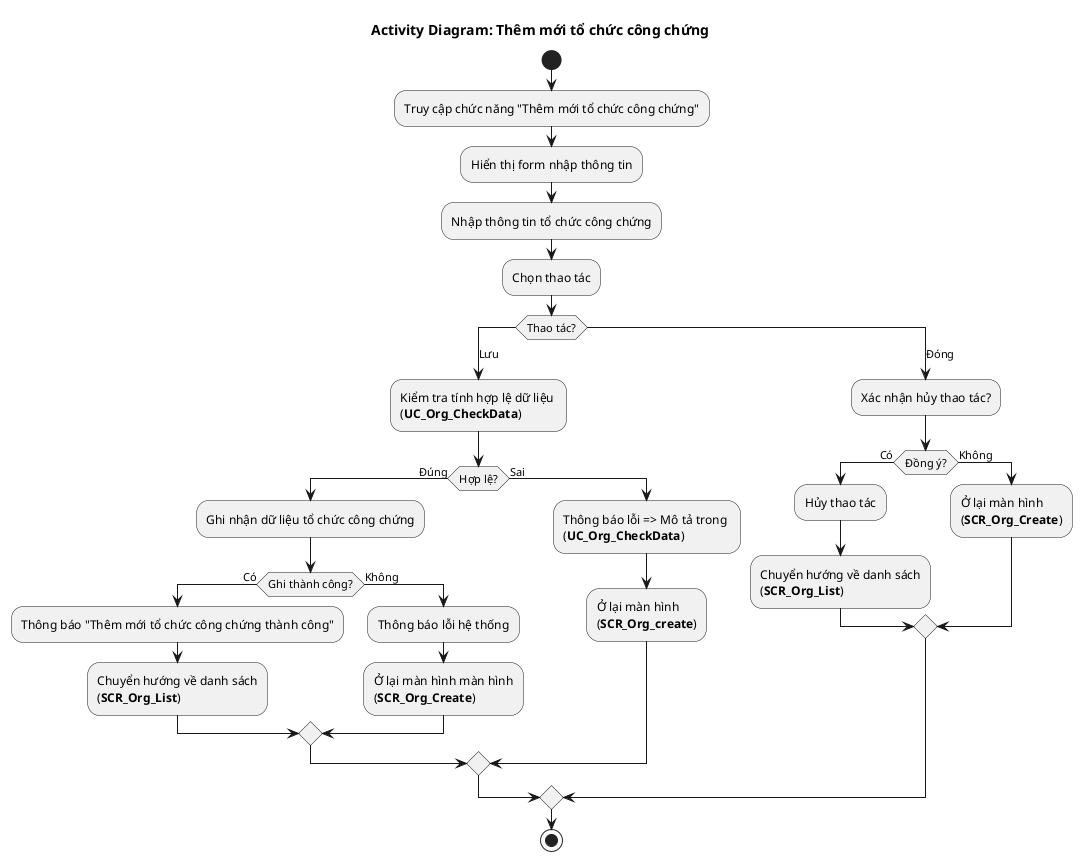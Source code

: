 @startuml AD_Org_Create
!pragma layout smetana
title Activity Diagram: Thêm mới tổ chức công chứng
start
:Truy cập chức năng "Thêm mới tổ chức công chứng";
:Hiển thị form nhập thông tin;
:Nhập thông tin tổ chức công chứng;
  :Chọn thao tác;
  switch (Thao tác?)
    case (Lưu)
      :Kiểm tra tính hợp lệ dữ liệu \n(**UC_Org_CheckData**);
      if (Hợp lệ?) then (Đúng)
        :Ghi nhận dữ liệu tổ chức công chứng;
          if (Ghi thành công?) then (Có)
            :Thông báo "Thêm mới tổ chức công chứng thành công";
            :Chuyển hướng về danh sách\n(**SCR_Org_List**);
          else (Không)
            :Thông báo lỗi hệ thống;
            :Ở lại màn hình màn hình\n(**SCR_Org_Create**);
          endif
      else (Sai)
        :Thông báo lỗi => Mô tả trong \n(**UC_Org_CheckData**);
        :Ở lại màn hình\n(**SCR_Org_create**);
      endif
    case (Đóng)
      :Xác nhận hủy thao tác?;
      if (Đồng ý?) then (Có)
        :Hủy thao tác;
        :Chuyển hướng về danh sách\n(**SCR_Org_List**);
      else (Không)
        :Ở lại màn hình\n(**SCR_Org_Create**);
      endif
  endswitch
  stop
@enduml
